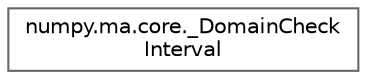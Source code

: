 digraph "Graphical Class Hierarchy"
{
 // LATEX_PDF_SIZE
  bgcolor="transparent";
  edge [fontname=Helvetica,fontsize=10,labelfontname=Helvetica,labelfontsize=10];
  node [fontname=Helvetica,fontsize=10,shape=box,height=0.2,width=0.4];
  rankdir="LR";
  Node0 [id="Node000000",label="numpy.ma.core._DomainCheck\lInterval",height=0.2,width=0.4,color="grey40", fillcolor="white", style="filled",URL="$d0/d09/classnumpy_1_1ma_1_1core_1_1__DomainCheckInterval.html",tooltip=" "];
}
